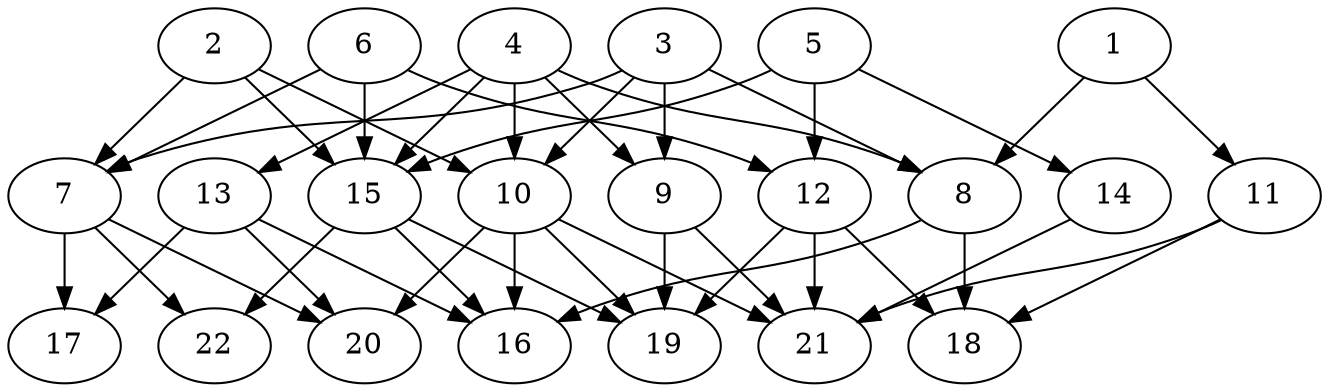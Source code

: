 // DAG (tier=2-normal, mode=data, n=22, ccr=0.430, fat=0.653, density=0.522, regular=0.584, jump=0.175, mindata=2097152, maxdata=16777216)
// DAG automatically generated by daggen at Sun Aug 24 16:33:34 2025
// /home/ermia/Project/Environments/daggen/bin/daggen --dot --ccr 0.430 --fat 0.653 --regular 0.584 --density 0.522 --jump 0.175 --mindata 2097152 --maxdata 16777216 -n 22 
digraph G {
  1 [size="16203764790389144", alpha="0.01", expect_size="8101882395194572"]
  1 -> 8 [size ="288159766151168"]
  1 -> 11 [size ="288159766151168"]
  2 [size="11555635479379694", alpha="0.07", expect_size="5777817739689847"]
  2 -> 7 [size ="1255529301147648"]
  2 -> 10 [size ="1255529301147648"]
  2 -> 15 [size ="1255529301147648"]
  3 [size="15794361522382656", alpha="0.11", expect_size="7897180761191328"]
  3 -> 7 [size ="255789495222272"]
  3 -> 8 [size ="255789495222272"]
  3 -> 9 [size ="255789495222272"]
  3 -> 10 [size ="255789495222272"]
  4 [size="3428895568750155137024", alpha="0.12", expect_size="1714447784375077568512"]
  4 -> 8 [size ="1819112225374208"]
  4 -> 9 [size ="1819112225374208"]
  4 -> 10 [size ="1819112225374208"]
  4 -> 13 [size ="1819112225374208"]
  4 -> 15 [size ="1819112225374208"]
  5 [size="409518245775872622592", alpha="0.17", expect_size="204759122887936311296"]
  5 -> 12 [size ="441169511186432"]
  5 -> 14 [size ="441169511186432"]
  5 -> 15 [size ="441169511186432"]
  6 [size="2217450680695582464", alpha="0.02", expect_size="1108725340347791232"]
  6 -> 7 [size ="747380689338368"]
  6 -> 12 [size ="747380689338368"]
  6 -> 15 [size ="747380689338368"]
  7 [size="741245144580571004928", alpha="0.12", expect_size="370622572290285502464"]
  7 -> 17 [size ="655236217700352"]
  7 -> 20 [size ="655236217700352"]
  7 -> 22 [size ="655236217700352"]
  8 [size="879085760605585408000", alpha="0.16", expect_size="439542880302792704000"]
  8 -> 16 [size ="734137627443200"]
  8 -> 18 [size ="734137627443200"]
  9 [size="3651489964447684886528", alpha="0.12", expect_size="1825744982223842443264"]
  9 -> 19 [size ="1897011926269952"]
  9 -> 21 [size ="1897011926269952"]
  10 [size="26548532007129480", alpha="0.13", expect_size="13274266003564740"]
  10 -> 16 [size ="496456687419392"]
  10 -> 19 [size ="496456687419392"]
  10 -> 20 [size ="496456687419392"]
  10 -> 21 [size ="496456687419392"]
  11 [size="3783185124453041152", alpha="0.13", expect_size="1891592562226520576"]
  11 -> 18 [size ="1442427596439552"]
  11 -> 21 [size ="1442427596439552"]
  12 [size="721545426995849984", alpha="0.14", expect_size="360772713497924992"]
  12 -> 18 [size ="370184648916992"]
  12 -> 19 [size ="370184648916992"]
  12 -> 21 [size ="370184648916992"]
  13 [size="29256764543993368", alpha="0.08", expect_size="14628382271996684"]
  13 -> 16 [size ="1840173042106368"]
  13 -> 17 [size ="1840173042106368"]
  13 -> 20 [size ="1840173042106368"]
  14 [size="8180038491748830", alpha="0.12", expect_size="4090019245874415"]
  14 -> 21 [size ="137730071724032"]
  15 [size="102839538914493168", alpha="0.10", expect_size="51419769457246584"]
  15 -> 16 [size ="2251524944166912"]
  15 -> 19 [size ="2251524944166912"]
  15 -> 22 [size ="2251524944166912"]
  16 [size="52079289175785384", alpha="0.12", expect_size="26039644587892692"]
  17 [size="30205557248833240", alpha="0.07", expect_size="15102778624416620"]
  18 [size="1790997896498379776", alpha="0.14", expect_size="895498948249189888"]
  19 [size="42016127874554432", alpha="0.07", expect_size="21008063937277216"]
  20 [size="3003815092901354496", alpha="0.13", expect_size="1501907546450677248"]
  21 [size="59272486284680528", alpha="0.18", expect_size="29636243142340264"]
  22 [size="1358290063136614912", alpha="0.10", expect_size="679145031568307456"]
}